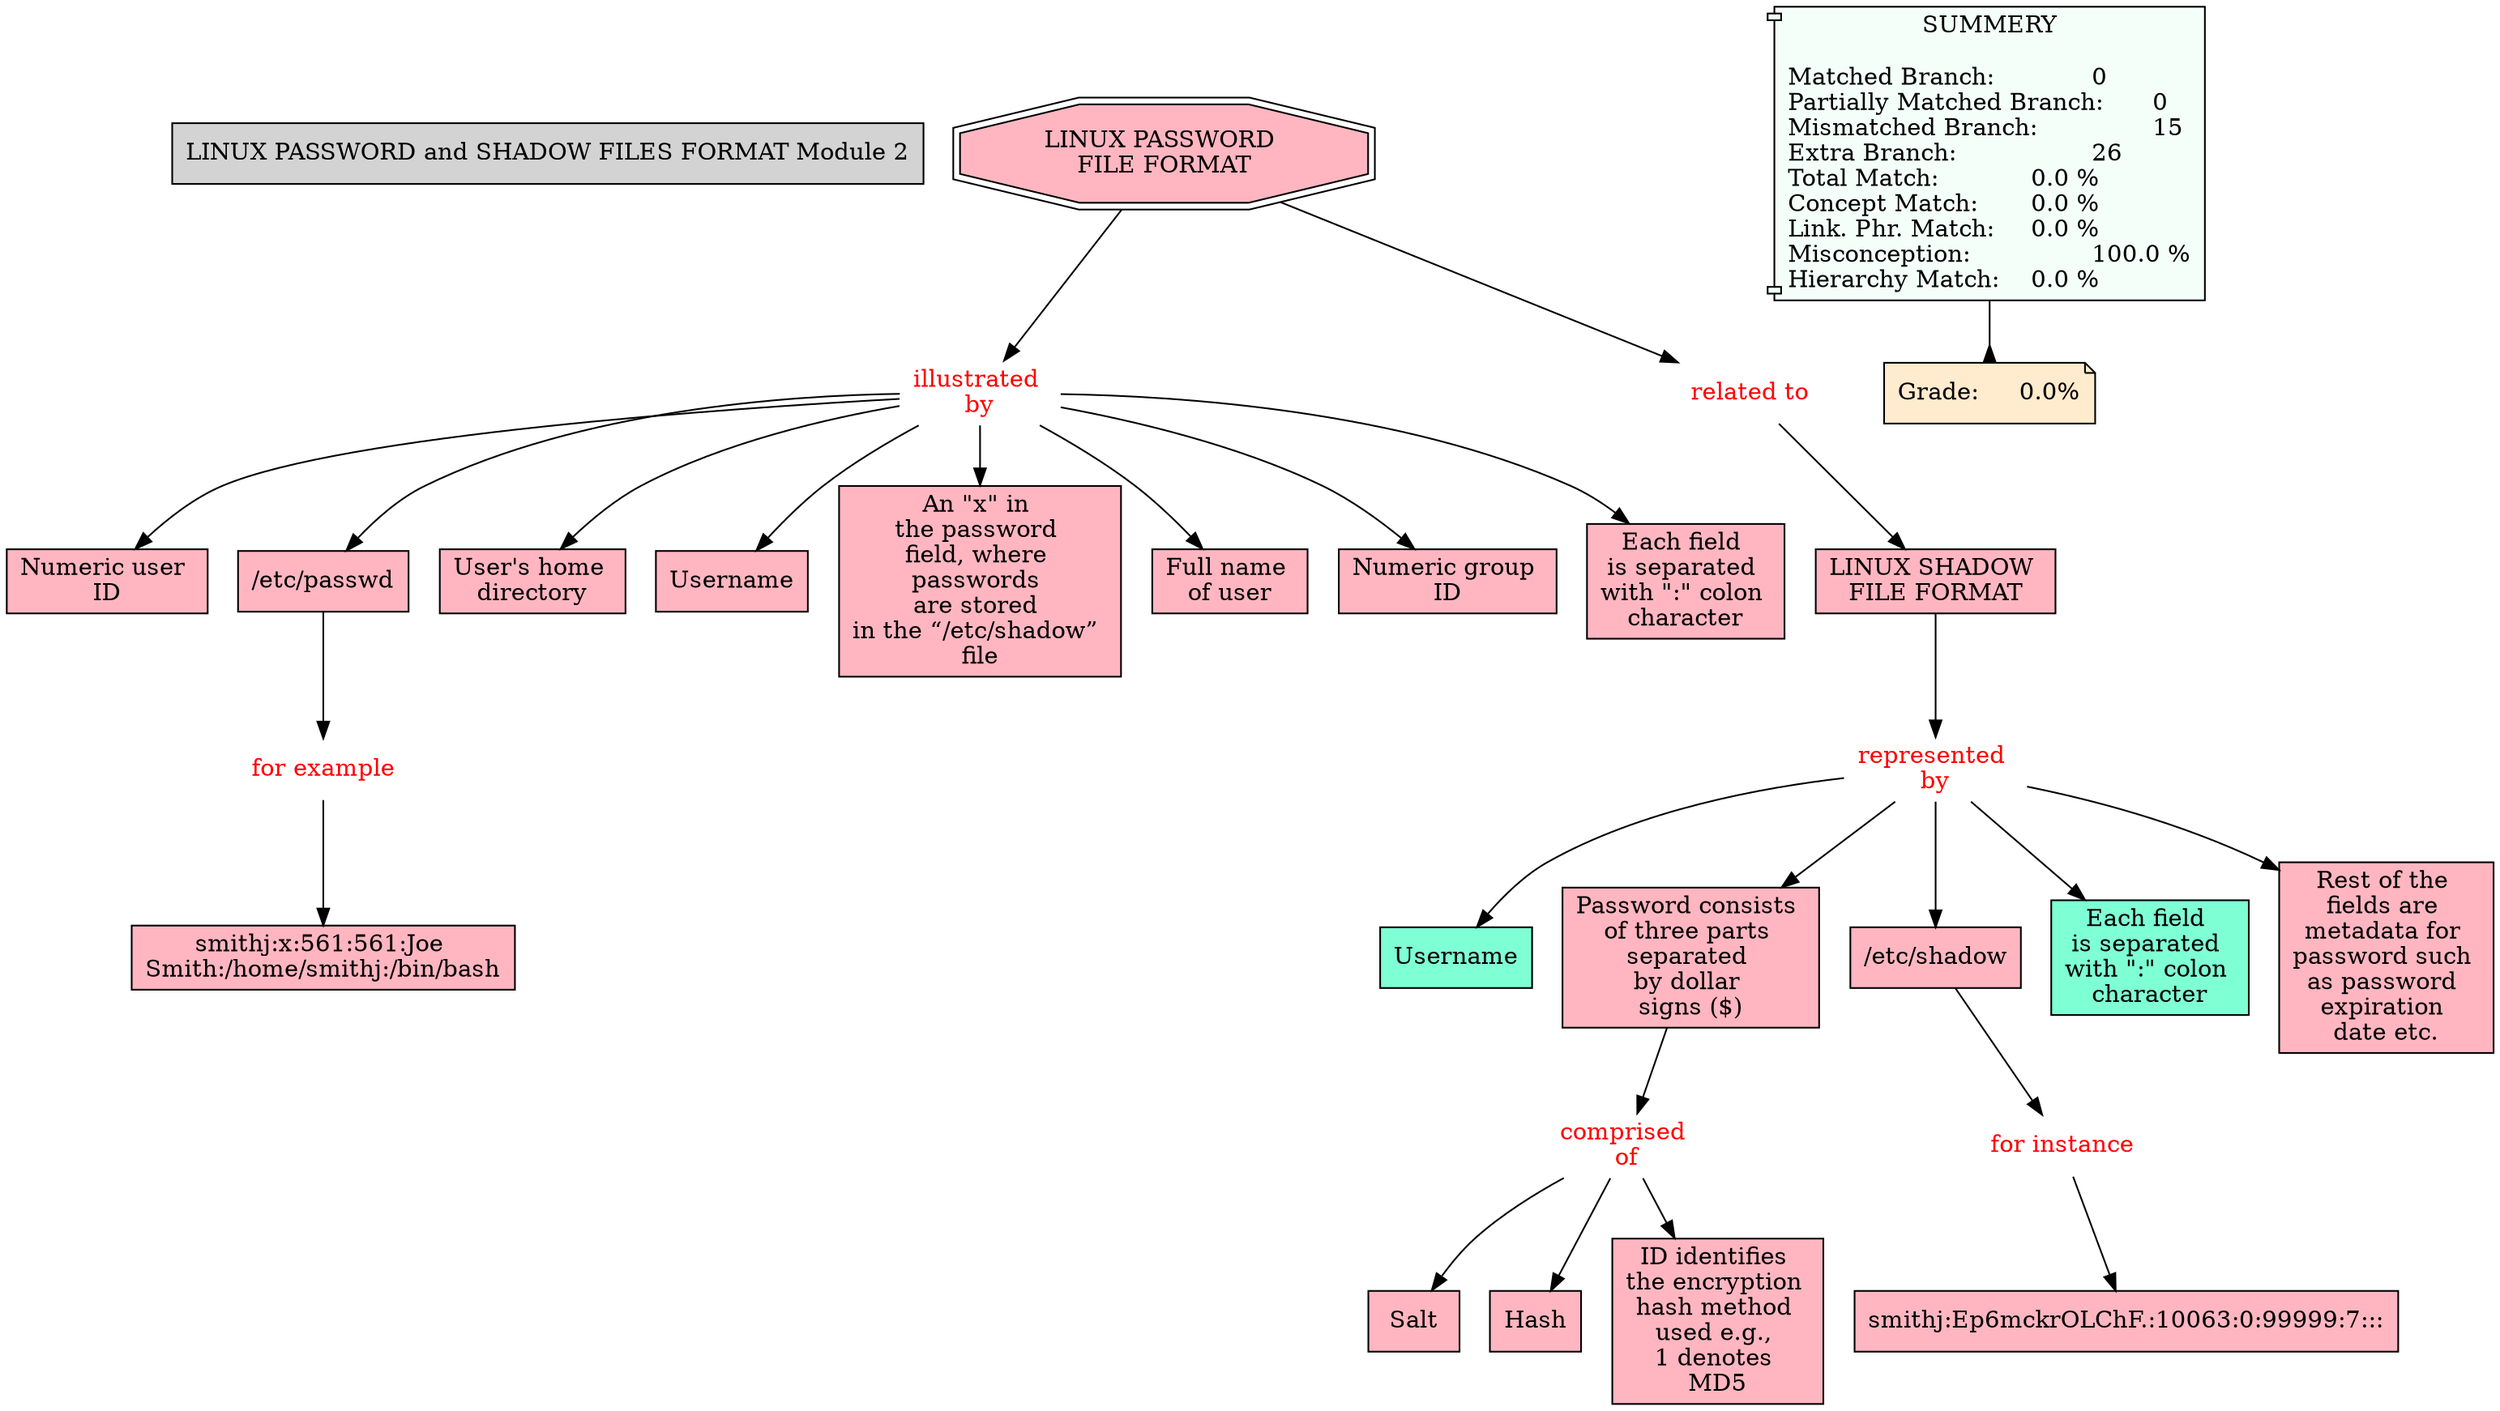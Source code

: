 // The Round Table
digraph {
	"1S3ZT0T6W-NLPK5Z-15M4" [label="LINUX PASSWORD and SHADOW FILES FORMAT Module 2" Gsplines=true shape=rect style=filled]
	"1S628HC9F-DN90NQ-H1M" [label="represented 
by" Gsplines=true fontcolor=red shape=none]
	"1S62865M4-11NWM2W-FP4" [label=Username Gsplines=true fillcolor=aquamarine shape=rect style=filled]
	"1S628HC9F-DN90NQ-H1M" -> "1S62865M4-11NWM2W-FP4" [constraint=true]
	"1S62867ZB-1TZWTFM-FP8" [label="Password consists 
of three parts 
separated 
by dollar 
signs ($)" Gsplines=true fillcolor="#FFB6C1" shape=rect style=filled]
	"1S628J15V-25JWTKJ-H3Y" [label="comprised 
of" Gsplines=true fontcolor=red shape=none]
	"1S62867ZB-1TZWTFM-FP8" -> "1S628J15V-25JWTKJ-H3Y" [constraint=true]
	"1S628GFB4-1Y3S7LY-GY4" [label="illustrated 
by" Gsplines=true fontcolor=red shape=none]
	"1S627ZWM6-29JN99Y-DM4" [label="Numeric user 
ID" Gsplines=true fillcolor="#FFB6C1" shape=rect style=filled]
	"1S628GFB4-1Y3S7LY-GY4" -> "1S627ZWM6-29JN99Y-DM4" [constraint=true]
	"1S628HC9F-DN90NQ-H1M" [label="represented 
by" Gsplines=true fontcolor=red shape=none]
	"1S62867ZB-1TZWTFM-FP8" [label="Password consists 
of three parts 
separated 
by dollar 
signs ($)" Gsplines=true fillcolor="#FFB6C1" shape=rect style=filled]
	"1S628HC9F-DN90NQ-H1M" -> "1S62867ZB-1TZWTFM-FP8" [constraint=true]
	"1S628J15V-25JWTKJ-H3Y" [label="comprised 
of" Gsplines=true fontcolor=red shape=none]
	"1S628CM24-27H21FC-GJF" [label=Salt Gsplines=true fillcolor="#FFB6C1" shape=rect style=filled]
	"1S628J15V-25JWTKJ-H3Y" -> "1S628CM24-27H21FC-GJF" [constraint=true]
	"1S628GFB4-1Y3S7LY-GY4" [label="illustrated 
by" Gsplines=true fontcolor=red shape=none]
	"1S627Y0Q3-L791Z8-DDC" [label="/etc/passwd" Gsplines=true fillcolor="#FFB6C1" shape=rect style=filled]
	"1S628GFB4-1Y3S7LY-GY4" -> "1S627Y0Q3-L791Z8-DDC" [constraint=true]
	"1S628GFB4-1Y3S7LY-GY4" [label="illustrated 
by" Gsplines=true fontcolor=red shape=none]
	"1S6284HMH-TQWB19-F93" [label="User's home 
directory" Gsplines=true fillcolor="#FFB6C1" shape=rect style=filled]
	"1S628GFB4-1Y3S7LY-GY4" -> "1S6284HMH-TQWB19-F93" [constraint=true]
	"1S627Y0Q3-L791Z8-DDC" [label="/etc/passwd" Gsplines=true fillcolor="#FFB6C1" shape=rect style=filled]
	"1S6282Z7G-12XWGV6-F0G" [label="for example
" Gsplines=true fontcolor=red shape=none]
	"1S627Y0Q3-L791Z8-DDC" -> "1S6282Z7G-12XWGV6-F0G" [constraint=true]
	"1S628J15V-25JWTKJ-H3Y" [label="comprised 
of" Gsplines=true fontcolor=red shape=none]
	"1S628CNQZ-1YHGLY4-GJK" [label=Hash Gsplines=true fillcolor="#FFB6C1" shape=rect style=filled]
	"1S628J15V-25JWTKJ-H3Y" -> "1S628CNQZ-1YHGLY4-GJK" [constraint=true]
	"1S628GFB4-1Y3S7LY-GY4" [label="illustrated 
by" Gsplines=true fontcolor=red shape=none]
	"1S627ZYRZ-189J58Y-DM9" [label=Username Gsplines=true fillcolor="#FFB6C1" shape=rect style=filled]
	"1S628GFB4-1Y3S7LY-GY4" -> "1S627ZYRZ-189J58Y-DM9" [constraint=true]
	"1S628HC9F-DN90NQ-H1M" [label="represented 
by" Gsplines=true fontcolor=red shape=none]
	"1S6285ZS0-2DMB5CX-FNR" [label="/etc/shadow" Gsplines=true fillcolor="#FFB6C1" shape=rect style=filled]
	"1S628HC9F-DN90NQ-H1M" -> "1S6285ZS0-2DMB5CX-FNR" [constraint=true]
	"1S628GFB4-1Y3S7LY-GY4" [label="illustrated 
by" Gsplines=true fontcolor=red shape=none]
	"1S627ZV06-1D0ZMGN-DM0" [label="An \"x\" in 
the password 
field, where 
passwords 
are stored 
in the “/etc/shadow” 
file" Gsplines=true fillcolor="#FFB6C1" shape=rect style=filled]
	"1S628GFB4-1Y3S7LY-GY4" -> "1S627ZV06-1D0ZMGN-DM0" [constraint=true]
	"1S628J15V-25JWTKJ-H3Y" [label="comprised 
of" Gsplines=true fontcolor=red shape=none]
	"1S628CKM4-GVDNMF-GJ9" [label="ID identifies 
the encryption 
hash method 
used e.g., 
1 denotes 
MD5" Gsplines=true fillcolor="#FFB6C1" shape=rect style=filled]
	"1S628J15V-25JWTKJ-H3Y" -> "1S628CKM4-GVDNMF-GJ9" [constraint=true]
	"1S627DSY1-285WJRW-BJD" [label="LINUX SHADOW 
FILE FORMAT
" Gsplines=true fillcolor="#FFB6C1" shape=rect style=filled]
	"1S628HC9F-DN90NQ-H1M" [label="represented 
by" Gsplines=true fontcolor=red shape=none]
	"1S627DSY1-285WJRW-BJD" -> "1S628HC9F-DN90NQ-H1M" [constraint=true]
	"1S628GFB4-1Y3S7LY-GY4" [label="illustrated 
by" Gsplines=true fontcolor=red shape=none]
	"1S6284FR4-1WT5ZHR-F8Z" [label="Full name 
of user" Gsplines=true fillcolor="#FFB6C1" shape=rect style=filled]
	"1S628GFB4-1Y3S7LY-GY4" -> "1S6284FR4-1WT5ZHR-F8Z" [constraint=true]
	"1S40XWL94-24X379Z-5Y3" [label="LINUX PASSWORD 
FILE FORMAT
" Gsplines=true fillcolor="#FFB6C1" shape=doubleoctagon style=filled]
	"1S628GFB4-1Y3S7LY-GY4" [label="illustrated 
by" Gsplines=true fontcolor=red shape=none]
	"1S40XWL94-24X379Z-5Y3" -> "1S628GFB4-1Y3S7LY-GY4" [constraint=true]
	"1S628P8CX-1Q8T0B6-H95" [label="related to
" Gsplines=true fontcolor=red shape=none]
	"1S627DSY1-285WJRW-BJD" [label="LINUX SHADOW 
FILE FORMAT
" Gsplines=true fillcolor="#FFB6C1" shape=rect style=filled]
	"1S628P8CX-1Q8T0B6-H95" -> "1S627DSY1-285WJRW-BJD" [constraint=true]
	"1S628HC9F-DN90NQ-H1M" [label="represented 
by" Gsplines=true fontcolor=red shape=none]
	"1S62863FP-1XGJL6J-FP0" [label="Each field 
is separated 
with \":\" colon 
character" Gsplines=true fillcolor=aquamarine shape=rect style=filled]
	"1S628HC9F-DN90NQ-H1M" -> "1S62863FP-1XGJL6J-FP0" [constraint=true]
	"1S628GFB4-1Y3S7LY-GY4" [label="illustrated 
by" Gsplines=true fontcolor=red shape=none]
	"1S62800ZF-1HBFNZ8-DMF" [label="Numeric group 
ID" Gsplines=true fillcolor="#FFB6C1" shape=rect style=filled]
	"1S628GFB4-1Y3S7LY-GY4" -> "1S62800ZF-1HBFNZ8-DMF" [constraint=true]
	"1S6289HX5-3Q4VNH-FZ8" [label="for instance
" Gsplines=true fontcolor=red shape=none]
	"1S62861MS-WFPMW5-FNW" [label="smithj:Ep6mckrOLChF.:10063:0:99999:7:::" Gsplines=true fillcolor="#FFB6C1" shape=rect style=filled]
	"1S6289HX5-3Q4VNH-FZ8" -> "1S62861MS-WFPMW5-FNW" [constraint=true]
	"1S6282Z7G-12XWGV6-F0G" [label="for example
" Gsplines=true fontcolor=red shape=none]
	"1S627Z1R6-GNTQ7Y-DHR" [label="smithj:x:561:561:Joe 
Smith:/home/smithj:/bin/bash" Gsplines=true fillcolor="#FFB6C1" shape=rect style=filled]
	"1S6282Z7G-12XWGV6-F0G" -> "1S627Z1R6-GNTQ7Y-DHR" [constraint=true]
	"1S6285ZS0-2DMB5CX-FNR" [label="/etc/shadow" Gsplines=true fillcolor="#FFB6C1" shape=rect style=filled]
	"1S6289HX5-3Q4VNH-FZ8" [label="for instance
" Gsplines=true fontcolor=red shape=none]
	"1S6285ZS0-2DMB5CX-FNR" -> "1S6289HX5-3Q4VNH-FZ8" [constraint=true]
	"1S40XWL94-24X379Z-5Y3" [label="LINUX PASSWORD 
FILE FORMAT
" Gsplines=true fillcolor="#FFB6C1" shape=doubleoctagon style=filled]
	"1S628P8CX-1Q8T0B6-H95" [label="related to
" Gsplines=true fontcolor=red shape=none]
	"1S40XWL94-24X379Z-5Y3" -> "1S628P8CX-1Q8T0B6-H95" [constraint=true]
	"1S628HC9F-DN90NQ-H1M" [label="represented 
by" Gsplines=true fontcolor=red shape=none]
	"1S628FYDX-1JK4M53-GXS" [label="Rest of the 
fields are 
metadata for 
password such 
as password 
expiration 
date etc." Gsplines=true fillcolor="#FFB6C1" shape=rect style=filled]
	"1S628HC9F-DN90NQ-H1M" -> "1S628FYDX-1JK4M53-GXS" [constraint=true]
	"1S628GFB4-1Y3S7LY-GY4" [label="illustrated 
by" Gsplines=true fontcolor=red shape=none]
	"1S627ZSC3-158S51F-DLW" [label="Each field 
is separated 
with \":\" colon 
character" Gsplines=true fillcolor="#FFB6C1" shape=rect style=filled]
	"1S628GFB4-1Y3S7LY-GY4" -> "1S627ZSC3-158S51F-DLW" [constraint=true]
	Stat [label="SUMMERY

Matched Branch:		0\lPartially Matched Branch:	0\lMismatched Branch:		15\lExtra Branch:			26\lTotal Match:		0.0 %\lConcept Match:	0.0 %\lLink. Phr. Match:	0.0 %\lMisconception:		100.0 %\lHierarchy Match:	0.0 %\l" Gsplines=true fillcolor="#F5FFFA" shape=component style=filled]
	Grade [label="Grade:	0.0%" Gsplines=true fillcolor="#FFEBCD" shape=note style=filled]
	Stat -> Grade [arrowhead=inv color=black constraint=true]
}
